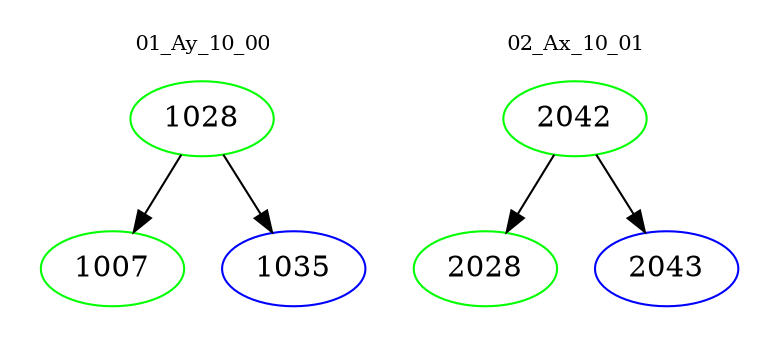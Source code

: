 digraph{
subgraph cluster_0 {
color = white
label = "01_Ay_10_00";
fontsize=10;
T0_1028 [label="1028", color="green"]
T0_1028 -> T0_1007 [color="black"]
T0_1007 [label="1007", color="green"]
T0_1028 -> T0_1035 [color="black"]
T0_1035 [label="1035", color="blue"]
}
subgraph cluster_1 {
color = white
label = "02_Ax_10_01";
fontsize=10;
T1_2042 [label="2042", color="green"]
T1_2042 -> T1_2028 [color="black"]
T1_2028 [label="2028", color="green"]
T1_2042 -> T1_2043 [color="black"]
T1_2043 [label="2043", color="blue"]
}
}
